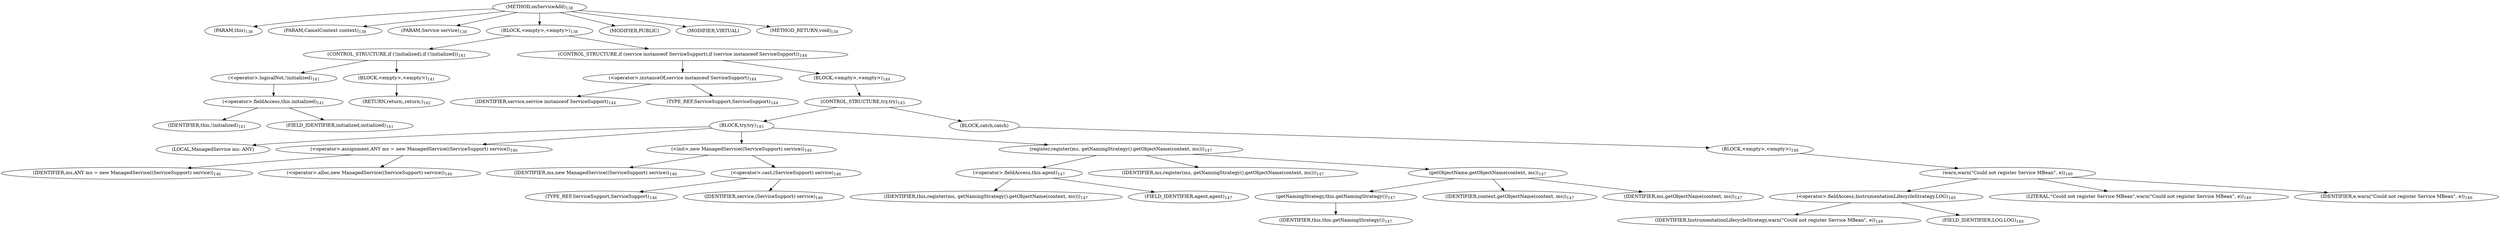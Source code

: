 digraph "onServiceAdd" {  
"307" [label = <(METHOD,onServiceAdd)<SUB>138</SUB>> ]
"25" [label = <(PARAM,this)<SUB>138</SUB>> ]
"308" [label = <(PARAM,CamelContext context)<SUB>138</SUB>> ]
"309" [label = <(PARAM,Service service)<SUB>138</SUB>> ]
"310" [label = <(BLOCK,&lt;empty&gt;,&lt;empty&gt;)<SUB>138</SUB>> ]
"311" [label = <(CONTROL_STRUCTURE,if (!initialized),if (!initialized))<SUB>141</SUB>> ]
"312" [label = <(&lt;operator&gt;.logicalNot,!initialized)<SUB>141</SUB>> ]
"313" [label = <(&lt;operator&gt;.fieldAccess,this.initialized)<SUB>141</SUB>> ]
"314" [label = <(IDENTIFIER,this,!initialized)<SUB>141</SUB>> ]
"315" [label = <(FIELD_IDENTIFIER,initialized,initialized)<SUB>141</SUB>> ]
"316" [label = <(BLOCK,&lt;empty&gt;,&lt;empty&gt;)<SUB>141</SUB>> ]
"317" [label = <(RETURN,return;,return;)<SUB>142</SUB>> ]
"318" [label = <(CONTROL_STRUCTURE,if (service instanceof ServiceSupport),if (service instanceof ServiceSupport))<SUB>144</SUB>> ]
"319" [label = <(&lt;operator&gt;.instanceOf,service instanceof ServiceSupport)<SUB>144</SUB>> ]
"320" [label = <(IDENTIFIER,service,service instanceof ServiceSupport)<SUB>144</SUB>> ]
"321" [label = <(TYPE_REF,ServiceSupport,ServiceSupport)<SUB>144</SUB>> ]
"322" [label = <(BLOCK,&lt;empty&gt;,&lt;empty&gt;)<SUB>144</SUB>> ]
"323" [label = <(CONTROL_STRUCTURE,try,try)<SUB>145</SUB>> ]
"324" [label = <(BLOCK,try,try)<SUB>145</SUB>> ]
"23" [label = <(LOCAL,ManagedService ms: ANY)> ]
"325" [label = <(&lt;operator&gt;.assignment,ANY ms = new ManagedService((ServiceSupport) service))<SUB>146</SUB>> ]
"326" [label = <(IDENTIFIER,ms,ANY ms = new ManagedService((ServiceSupport) service))<SUB>146</SUB>> ]
"327" [label = <(&lt;operator&gt;.alloc,new ManagedService((ServiceSupport) service))<SUB>146</SUB>> ]
"328" [label = <(&lt;init&gt;,new ManagedService((ServiceSupport) service))<SUB>146</SUB>> ]
"22" [label = <(IDENTIFIER,ms,new ManagedService((ServiceSupport) service))<SUB>146</SUB>> ]
"329" [label = <(&lt;operator&gt;.cast,(ServiceSupport) service)<SUB>146</SUB>> ]
"330" [label = <(TYPE_REF,ServiceSupport,ServiceSupport)<SUB>146</SUB>> ]
"331" [label = <(IDENTIFIER,service,(ServiceSupport) service)<SUB>146</SUB>> ]
"332" [label = <(register,register(ms, getNamingStrategy().getObjectName(context, ms)))<SUB>147</SUB>> ]
"333" [label = <(&lt;operator&gt;.fieldAccess,this.agent)<SUB>147</SUB>> ]
"334" [label = <(IDENTIFIER,this,register(ms, getNamingStrategy().getObjectName(context, ms)))<SUB>147</SUB>> ]
"335" [label = <(FIELD_IDENTIFIER,agent,agent)<SUB>147</SUB>> ]
"336" [label = <(IDENTIFIER,ms,register(ms, getNamingStrategy().getObjectName(context, ms)))<SUB>147</SUB>> ]
"337" [label = <(getObjectName,getObjectName(context, ms))<SUB>147</SUB>> ]
"338" [label = <(getNamingStrategy,this.getNamingStrategy())<SUB>147</SUB>> ]
"24" [label = <(IDENTIFIER,this,this.getNamingStrategy())<SUB>147</SUB>> ]
"339" [label = <(IDENTIFIER,context,getObjectName(context, ms))<SUB>147</SUB>> ]
"340" [label = <(IDENTIFIER,ms,getObjectName(context, ms))<SUB>147</SUB>> ]
"341" [label = <(BLOCK,catch,catch)> ]
"342" [label = <(BLOCK,&lt;empty&gt;,&lt;empty&gt;)<SUB>148</SUB>> ]
"343" [label = <(warn,warn(&quot;Could not register Service MBean&quot;, e))<SUB>149</SUB>> ]
"344" [label = <(&lt;operator&gt;.fieldAccess,InstrumentationLifecycleStrategy.LOG)<SUB>149</SUB>> ]
"345" [label = <(IDENTIFIER,InstrumentationLifecycleStrategy,warn(&quot;Could not register Service MBean&quot;, e))<SUB>149</SUB>> ]
"346" [label = <(FIELD_IDENTIFIER,LOG,LOG)<SUB>149</SUB>> ]
"347" [label = <(LITERAL,&quot;Could not register Service MBean&quot;,warn(&quot;Could not register Service MBean&quot;, e))<SUB>149</SUB>> ]
"348" [label = <(IDENTIFIER,e,warn(&quot;Could not register Service MBean&quot;, e))<SUB>149</SUB>> ]
"349" [label = <(MODIFIER,PUBLIC)> ]
"350" [label = <(MODIFIER,VIRTUAL)> ]
"351" [label = <(METHOD_RETURN,void)<SUB>138</SUB>> ]
  "307" -> "25" 
  "307" -> "308" 
  "307" -> "309" 
  "307" -> "310" 
  "307" -> "349" 
  "307" -> "350" 
  "307" -> "351" 
  "310" -> "311" 
  "310" -> "318" 
  "311" -> "312" 
  "311" -> "316" 
  "312" -> "313" 
  "313" -> "314" 
  "313" -> "315" 
  "316" -> "317" 
  "318" -> "319" 
  "318" -> "322" 
  "319" -> "320" 
  "319" -> "321" 
  "322" -> "323" 
  "323" -> "324" 
  "323" -> "341" 
  "324" -> "23" 
  "324" -> "325" 
  "324" -> "328" 
  "324" -> "332" 
  "325" -> "326" 
  "325" -> "327" 
  "328" -> "22" 
  "328" -> "329" 
  "329" -> "330" 
  "329" -> "331" 
  "332" -> "333" 
  "332" -> "336" 
  "332" -> "337" 
  "333" -> "334" 
  "333" -> "335" 
  "337" -> "338" 
  "337" -> "339" 
  "337" -> "340" 
  "338" -> "24" 
  "341" -> "342" 
  "342" -> "343" 
  "343" -> "344" 
  "343" -> "347" 
  "343" -> "348" 
  "344" -> "345" 
  "344" -> "346" 
}
